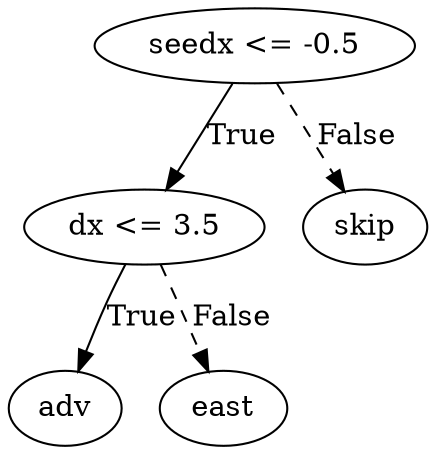 digraph {
0 [label="seedx <= -0.5"];
1 [label="dx <= 3.5"];
2 [label="adv"];
1 -> 2 [label="True"];
3 [label="east"];
1 -> 3 [style="dashed", label="False"];
0 -> 1 [label="True"];
4 [label="skip"];
0 -> 4 [style="dashed", label="False"];

}